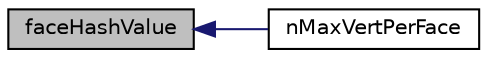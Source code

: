 digraph "faceHashValue"
{
  bgcolor="transparent";
  edge [fontname="Helvetica",fontsize="10",labelfontname="Helvetica",labelfontsize="10"];
  node [fontname="Helvetica",fontsize="10",shape=record];
  rankdir="LR";
  Node638 [label="faceHashValue",height=0.2,width=0.4,color="black", fillcolor="grey75", style="filled", fontcolor="black"];
  Node638 -> Node639 [dir="back",color="midnightblue",fontsize="10",style="solid",fontname="Helvetica"];
  Node639 [label="nMaxVertPerFace",height=0.2,width=0.4,color="black",URL="$a28329.html#a5ac043a530206e8d395704f140cd3f8a"];
}
